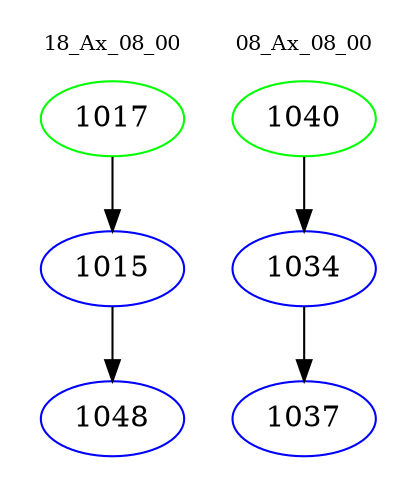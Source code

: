 digraph{
subgraph cluster_0 {
color = white
label = "18_Ax_08_00";
fontsize=10;
T0_1017 [label="1017", color="green"]
T0_1017 -> T0_1015 [color="black"]
T0_1015 [label="1015", color="blue"]
T0_1015 -> T0_1048 [color="black"]
T0_1048 [label="1048", color="blue"]
}
subgraph cluster_1 {
color = white
label = "08_Ax_08_00";
fontsize=10;
T1_1040 [label="1040", color="green"]
T1_1040 -> T1_1034 [color="black"]
T1_1034 [label="1034", color="blue"]
T1_1034 -> T1_1037 [color="black"]
T1_1037 [label="1037", color="blue"]
}
}
